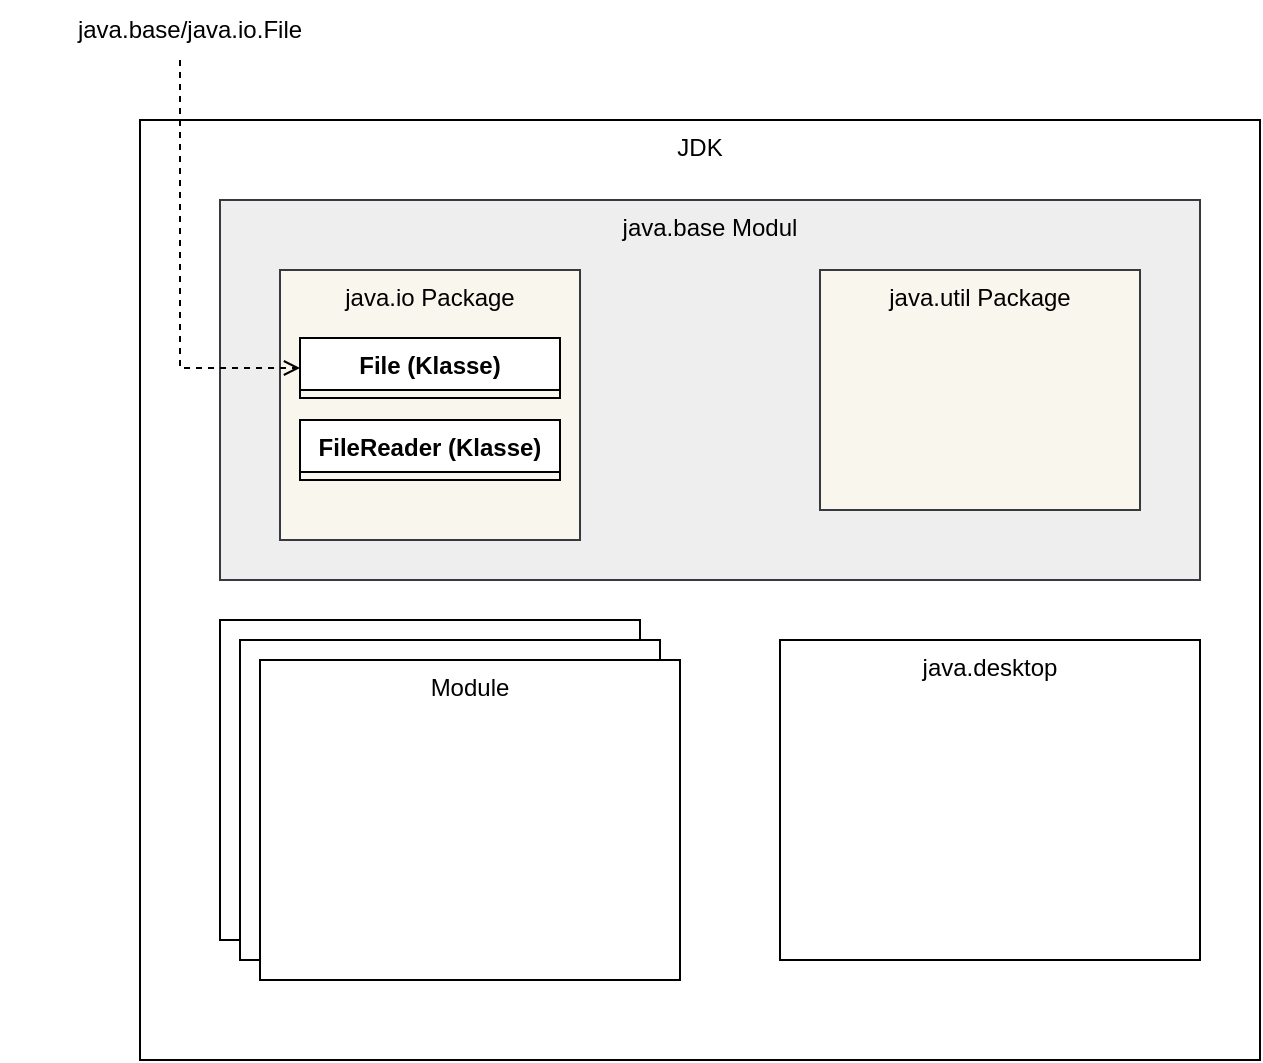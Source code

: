 <mxfile version="24.7.8">
  <diagram name="Seite-1" id="-9Eh4Bnf3c7chesQ3zc5">
    <mxGraphModel dx="1195" dy="756" grid="1" gridSize="10" guides="1" tooltips="1" connect="1" arrows="1" fold="1" page="1" pageScale="1" pageWidth="827" pageHeight="1169" math="0" shadow="0">
      <root>
        <mxCell id="0" />
        <mxCell id="1" parent="0" />
        <mxCell id="O6znISRpKtvkZBTkOn_e-1" value="JDK" style="rounded=0;whiteSpace=wrap;html=1;verticalAlign=top;" vertex="1" parent="1">
          <mxGeometry x="100" y="120" width="560" height="470" as="geometry" />
        </mxCell>
        <mxCell id="O6znISRpKtvkZBTkOn_e-2" value="java.base Modul" style="rounded=0;whiteSpace=wrap;html=1;verticalAlign=top;fillColor=#eeeeee;strokeColor=#36393d;" vertex="1" parent="1">
          <mxGeometry x="140" y="160" width="490" height="190" as="geometry" />
        </mxCell>
        <mxCell id="O6znISRpKtvkZBTkOn_e-3" value="java.desktop" style="rounded=0;whiteSpace=wrap;html=1;verticalAlign=top;" vertex="1" parent="1">
          <mxGeometry x="420" y="380" width="210" height="160" as="geometry" />
        </mxCell>
        <mxCell id="O6znISRpKtvkZBTkOn_e-4" value="Module" style="rounded=0;whiteSpace=wrap;html=1;verticalAlign=top;" vertex="1" parent="1">
          <mxGeometry x="140" y="370" width="210" height="160" as="geometry" />
        </mxCell>
        <mxCell id="O6znISRpKtvkZBTkOn_e-5" value="Module" style="rounded=0;whiteSpace=wrap;html=1;verticalAlign=top;" vertex="1" parent="1">
          <mxGeometry x="150" y="380" width="210" height="160" as="geometry" />
        </mxCell>
        <mxCell id="O6znISRpKtvkZBTkOn_e-6" value="Module" style="rounded=0;whiteSpace=wrap;html=1;verticalAlign=top;" vertex="1" parent="1">
          <mxGeometry x="160" y="390" width="210" height="160" as="geometry" />
        </mxCell>
        <mxCell id="O6znISRpKtvkZBTkOn_e-7" value="java.io Package" style="rounded=0;whiteSpace=wrap;html=1;verticalAlign=top;fillColor=#f9f7ed;strokeColor=#36393d;" vertex="1" parent="1">
          <mxGeometry x="170" y="195" width="150" height="135" as="geometry" />
        </mxCell>
        <mxCell id="O6znISRpKtvkZBTkOn_e-8" value="java.util Package" style="rounded=0;whiteSpace=wrap;html=1;verticalAlign=top;fillColor=#f9f7ed;strokeColor=#36393d;" vertex="1" parent="1">
          <mxGeometry x="440" y="195" width="160" height="120" as="geometry" />
        </mxCell>
        <mxCell id="O6znISRpKtvkZBTkOn_e-10" value="File (Klasse)" style="swimlane;fontStyle=1;align=center;verticalAlign=top;childLayout=stackLayout;horizontal=1;startSize=26;horizontalStack=0;resizeParent=1;resizeParentMax=0;resizeLast=0;collapsible=1;marginBottom=0;whiteSpace=wrap;html=1;" vertex="1" collapsed="1" parent="1">
          <mxGeometry x="180" y="229" width="130" height="30" as="geometry">
            <mxRectangle x="205" y="229" width="90" height="86" as="alternateBounds" />
          </mxGeometry>
        </mxCell>
        <mxCell id="O6znISRpKtvkZBTkOn_e-11" value="+ field: type" style="text;strokeColor=none;fillColor=none;align=left;verticalAlign=top;spacingLeft=4;spacingRight=4;overflow=hidden;rotatable=0;points=[[0,0.5],[1,0.5]];portConstraint=eastwest;whiteSpace=wrap;html=1;" vertex="1" parent="O6znISRpKtvkZBTkOn_e-10">
          <mxGeometry y="26" width="90" height="26" as="geometry" />
        </mxCell>
        <mxCell id="O6znISRpKtvkZBTkOn_e-12" value="" style="line;strokeWidth=1;fillColor=none;align=left;verticalAlign=middle;spacingTop=-1;spacingLeft=3;spacingRight=3;rotatable=0;labelPosition=right;points=[];portConstraint=eastwest;strokeColor=inherit;" vertex="1" parent="O6znISRpKtvkZBTkOn_e-10">
          <mxGeometry y="52" width="90" height="8" as="geometry" />
        </mxCell>
        <mxCell id="O6znISRpKtvkZBTkOn_e-13" value="+ method(type): type" style="text;strokeColor=none;fillColor=none;align=left;verticalAlign=top;spacingLeft=4;spacingRight=4;overflow=hidden;rotatable=0;points=[[0,0.5],[1,0.5]];portConstraint=eastwest;whiteSpace=wrap;html=1;" vertex="1" parent="O6znISRpKtvkZBTkOn_e-10">
          <mxGeometry y="60" width="90" height="26" as="geometry" />
        </mxCell>
        <mxCell id="O6znISRpKtvkZBTkOn_e-14" value="FileReader (Klasse)" style="swimlane;fontStyle=1;align=center;verticalAlign=top;childLayout=stackLayout;horizontal=1;startSize=26;horizontalStack=0;resizeParent=1;resizeParentMax=0;resizeLast=0;collapsible=1;marginBottom=0;whiteSpace=wrap;html=1;" vertex="1" collapsed="1" parent="1">
          <mxGeometry x="180" y="270" width="130" height="30" as="geometry">
            <mxRectangle x="205" y="229" width="90" height="86" as="alternateBounds" />
          </mxGeometry>
        </mxCell>
        <mxCell id="O6znISRpKtvkZBTkOn_e-15" value="+ field: type" style="text;strokeColor=none;fillColor=none;align=left;verticalAlign=top;spacingLeft=4;spacingRight=4;overflow=hidden;rotatable=0;points=[[0,0.5],[1,0.5]];portConstraint=eastwest;whiteSpace=wrap;html=1;" vertex="1" parent="O6znISRpKtvkZBTkOn_e-14">
          <mxGeometry y="26" width="90" height="26" as="geometry" />
        </mxCell>
        <mxCell id="O6znISRpKtvkZBTkOn_e-16" value="" style="line;strokeWidth=1;fillColor=none;align=left;verticalAlign=middle;spacingTop=-1;spacingLeft=3;spacingRight=3;rotatable=0;labelPosition=right;points=[];portConstraint=eastwest;strokeColor=inherit;" vertex="1" parent="O6znISRpKtvkZBTkOn_e-14">
          <mxGeometry y="52" width="90" height="8" as="geometry" />
        </mxCell>
        <mxCell id="O6znISRpKtvkZBTkOn_e-17" value="+ method(type): type" style="text;strokeColor=none;fillColor=none;align=left;verticalAlign=top;spacingLeft=4;spacingRight=4;overflow=hidden;rotatable=0;points=[[0,0.5],[1,0.5]];portConstraint=eastwest;whiteSpace=wrap;html=1;" vertex="1" parent="O6znISRpKtvkZBTkOn_e-14">
          <mxGeometry y="60" width="90" height="26" as="geometry" />
        </mxCell>
        <mxCell id="O6znISRpKtvkZBTkOn_e-20" style="edgeStyle=orthogonalEdgeStyle;rounded=0;orthogonalLoop=1;jettySize=auto;html=1;entryX=0;entryY=0.5;entryDx=0;entryDy=0;dashed=1;endArrow=open;endFill=0;" edge="1" parent="1" source="O6znISRpKtvkZBTkOn_e-18" target="O6znISRpKtvkZBTkOn_e-10">
          <mxGeometry relative="1" as="geometry">
            <Array as="points">
              <mxPoint x="120" y="244" />
            </Array>
          </mxGeometry>
        </mxCell>
        <mxCell id="O6znISRpKtvkZBTkOn_e-18" value="java.base/java.io.File" style="text;html=1;align=center;verticalAlign=middle;whiteSpace=wrap;rounded=0;" vertex="1" parent="1">
          <mxGeometry x="30" y="60" width="190" height="30" as="geometry" />
        </mxCell>
      </root>
    </mxGraphModel>
  </diagram>
</mxfile>
